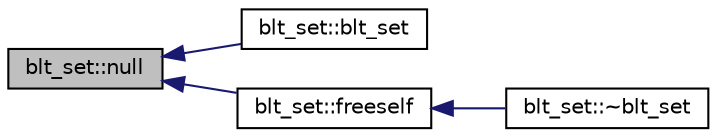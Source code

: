 digraph "blt_set::null"
{
  edge [fontname="Helvetica",fontsize="10",labelfontname="Helvetica",labelfontsize="10"];
  node [fontname="Helvetica",fontsize="10",shape=record];
  rankdir="LR";
  Node2145 [label="blt_set::null",height=0.2,width=0.4,color="black", fillcolor="grey75", style="filled", fontcolor="black"];
  Node2145 -> Node2146 [dir="back",color="midnightblue",fontsize="10",style="solid",fontname="Helvetica"];
  Node2146 [label="blt_set::blt_set",height=0.2,width=0.4,color="black", fillcolor="white", style="filled",URL="$d1/d3d/classblt__set.html#a04973f08aa5193284ac3a51ef9d2d322"];
  Node2145 -> Node2147 [dir="back",color="midnightblue",fontsize="10",style="solid",fontname="Helvetica"];
  Node2147 [label="blt_set::freeself",height=0.2,width=0.4,color="black", fillcolor="white", style="filled",URL="$d1/d3d/classblt__set.html#abc48dfb6e214be890bd2a8c28dcdaae0"];
  Node2147 -> Node2148 [dir="back",color="midnightblue",fontsize="10",style="solid",fontname="Helvetica"];
  Node2148 [label="blt_set::~blt_set",height=0.2,width=0.4,color="black", fillcolor="white", style="filled",URL="$d1/d3d/classblt__set.html#adbf61747988c80615e72b179298ed19f"];
}

